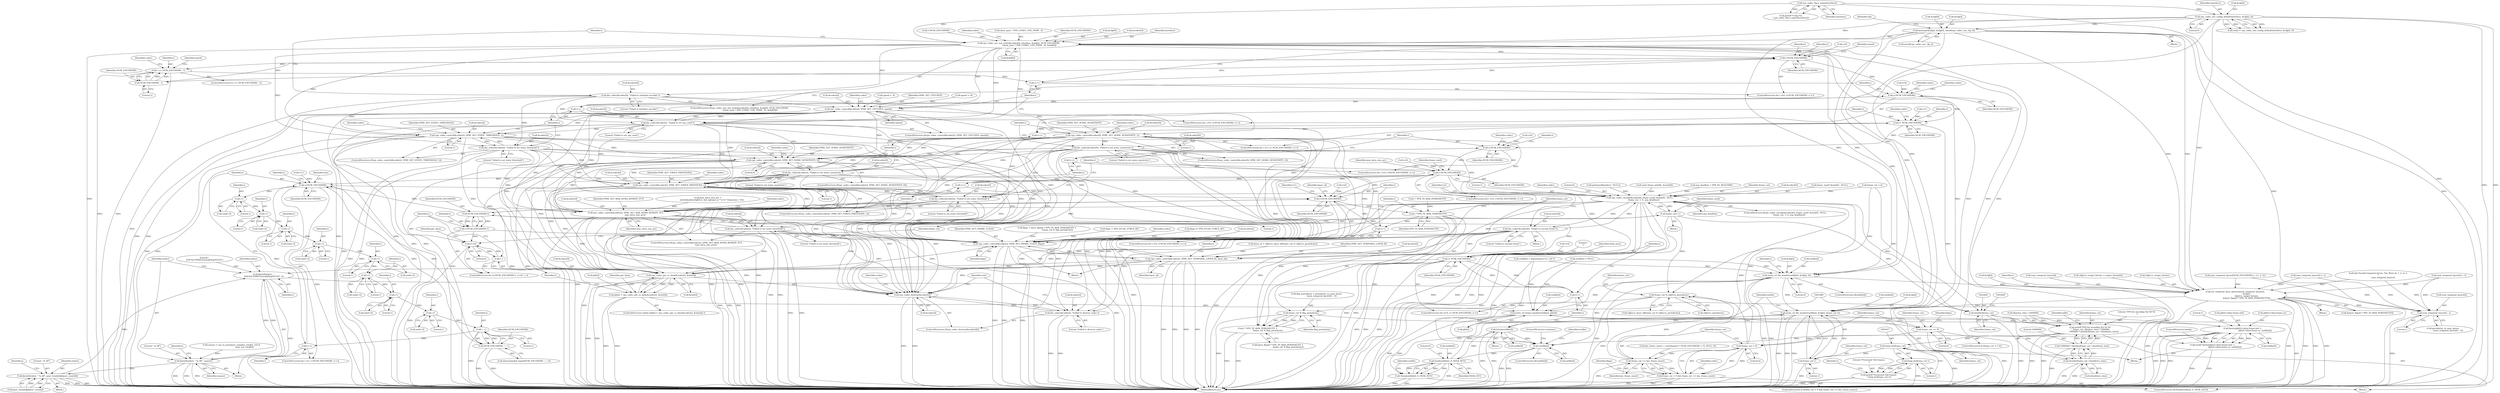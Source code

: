 digraph "0_Android_5a9753fca56f0eeb9f61e342b2fccffc364f9426_22@API" {
"1000643" [label="(Call,memcpy(&cfg[i], &cfg[0], sizeof(vpx_codec_enc_cfg_t)))"];
"1000474" [label="(Call,vpx_codec_enc_config_default(interface, &cfg[i], 0))"];
"1000238" [label="(Call,vpx_codec_iface_name(interface))"];
"1000873" [label="(Call,write_ivf_file_header(outfile[i], &cfg[i], 0))"];
"1000892" [label="(Call,set_temporal_layer_pattern(num_temporal_layers[i],\n                                   &cfg[i],\n                                   cfg[i].rc_target_bitrate,\n                                   &layer_flags[i * VPX_TS_MAX_PERIODICITY]))"];
"1001337" [label="(Call,num_temporal_layers[i] - 1)"];
"1001712" [label="(Call,write_ivf_file_header(outfile[i], &cfg[i], frame_cnt-1))"];
"1001723" [label="(Call,fclose(outfile[i]))"];
"1001699" [label="(Call,!outfile[i])"];
"1001706" [label="(Call,fseek(outfile[i], 0, SEEK_SET))"];
"1001705" [label="(Call,!fseek(outfile[i], 0, SEEK_SET))"];
"1001480" [label="(Call,write_ivf_frame_header(outfile[i], pkt[i]))"];
"1001489" [label="(Call,fwrite(pkt[i]->data.frame.buf, 1,\n                                      pkt[i]->data.frame.sz, outfile[i]))"];
"1001487" [label="(Call,(void) fwrite(pkt[i]->data.frame.buf, 1,\n                                      pkt[i]->data.frame.sz, outfile[i]))"];
"1000912" [label="(Call,vpx_codec_enc_init_multi(&codec[0], interface, &cfg[0], NUM_ENCODERS,\n                                 (show_psnr ? VPX_CODEC_USE_PSNR : 0), &dsf[0]))"];
"1000931" [label="(Call,die_codec(&codec[0], \"Failed to initialize encoder\"))"];
"1000963" [label="(Call,vpx_codec_control(&codec[i], VP8E_SET_CPUUSED, speed))"];
"1000970" [label="(Call,die_codec(&codec[i], \"Failed to set cpu_used\"))"];
"1000987" [label="(Call,vpx_codec_control(&codec[i], VP8E_SET_STATIC_THRESHOLD, 1))"];
"1000994" [label="(Call,die_codec(&codec[i], \"Failed to set static threshold\"))"];
"1001025" [label="(Call,vpx_codec_control(&codec[i], VP8E_SET_NOISE_SENSITIVITY, 0))"];
"1001032" [label="(Call,die_codec(&codec[i], \"Failed to set noise_sensitivity\"))"];
"1001049" [label="(Call,vpx_codec_control(&codec[i], VP8E_SET_TOKEN_PARTITIONS, 1))"];
"1001056" [label="(Call,die_codec(&codec[i], \"Failed to set static threshold\"))"];
"1001091" [label="(Call,vpx_codec_control(&codec[i], VP8E_SET_MAX_INTRA_BITRATE_PCT,\n                             max_intra_size_pct))"];
"1001098" [label="(Call,die_codec(&codec[i], \"Failed to set static threshold\"))"];
"1001373" [label="(Call,vpx_codec_control(&codec[i], VP8E_SET_FRAME_FLAGS, flags))"];
"1001380" [label="(Call,vpx_codec_control(&codec[i], VP8E_SET_TEMPORAL_LAYER_ID, layer_id))"];
"1001459" [label="(Call,vpx_codec_get_cx_data(&codec[i], &iter[i]))"];
"1001455" [label="(Call,pkt[i] = vpx_codec_get_cx_data(&codec[i], &iter[i]))"];
"1001682" [label="(Call,vpx_codec_destroy(&codec[i]))"];
"1001687" [label="(Call,die_codec(&codec[i], \"Failed to destroy codec\"))"];
"1001001" [label="(Call,vpx_codec_control(&codec[0], VP8E_SET_NOISE_SENSITIVITY, 1))"];
"1001008" [label="(Call,die_codec(&codec[0], \"Failed to set noise_sensitivity\"))"];
"1001392" [label="(Call,vpx_codec_encode(&codec[0], frame_avail? &raw[0] : NULL,\n            frame_cnt, 1, 0, arg_deadline))"];
"1001409" [label="(Call,die_codec(&codec[0], \"Failed to encode frame\"))"];
"1001590" [label="(Call,frame_cnt++)"];
"1001323" [label="(Call,frame_cnt % cfg[i].ts_periodicity)"];
"1001350" [label="(Call,frame_cnt % flag_periodicity)"];
"1001346" [label="(Call,i * VPX_TS_MAX_PERIODICITY +\n                                frame_cnt % flag_periodicity)"];
"1001354" [label="(Call,frame_cnt == 0)"];
"1001363" [label="(Call,frame_cnt > 0)"];
"1001362" [label="(Call,frame_cnt > 0 && frame_cnt == key_frame_insert)"];
"1001366" [label="(Call,frame_cnt == key_frame_insert)"];
"1001605" [label="(Call,(double)frame_cnt)"];
"1001594" [label="(Call,printf(\"FPS for encoding %d %f %f \n\", frame_cnt, (float)cx_time / 1000000,\n           1000000 * (double)frame_cnt / (double)cx_time))"];
"1001616" [label="(Call,(long int)frame_cnt)"];
"1001615" [label="(Call,(long int)frame_cnt-1)"];
"1001613" [label="(Call,printf(\"Processed %ld frames.\n\",(long int)frame_cnt-1))"];
"1001720" [label="(Call,frame_cnt-1)"];
"1001604" [label="(Call,(double)frame_cnt / (double)cx_time)"];
"1001602" [label="(Call,1000000 * (double)frame_cnt / (double)cx_time)"];
"1000941" [label="(Call,i<NUM_ENCODERS)"];
"1000953" [label="(Call,i == NUM_ENCODERS - 1)"];
"1000944" [label="(Call,i++)"];
"1000955" [label="(Call,NUM_ENCODERS - 1)"];
"1000980" [label="(Call,i<NUM_ENCODERS)"];
"1000983" [label="(Call,i++)"];
"1001018" [label="(Call,i< NUM_ENCODERS)"];
"1001021" [label="(Call,i++)"];
"1001042" [label="(Call,i<NUM_ENCODERS)"];
"1001045" [label="(Call,i++)"];
"1001066" [label="(Call,i<NUM_ENCODERS)"];
"1001069" [label="(Call,i++)"];
"1001137" [label="(Call,i<NUM_ENCODERS)"];
"1001148" [label="(Call,i-1)"];
"1001157" [label="(Call,i-1)"];
"1001166" [label="(Call,i-1)"];
"1001175" [label="(Call,i-1)"];
"1001184" [label="(Call,i-1)"];
"1001193" [label="(Call,i-1)"];
"1001201" [label="(Call,i-1)"];
"1001208" [label="(Call,i-1)"];
"1001298" [label="(Call,i - 1)"];
"1001140" [label="(Call,i++)"];
"1001296" [label="(Call,NUM_ENCODERS - i - 1)"];
"1001309" [label="(Call,i<NUM_ENCODERS)"];
"1001347" [label="(Call,i * VPX_TS_MAX_PERIODICITY)"];
"1001312" [label="(Call,i++)"];
"1001442" [label="(Call,NUM_ENCODERS-1)"];
"1001440" [label="(Call,i=NUM_ENCODERS-1)"];
"1001445" [label="(Call,i>=0)"];
"1001448" [label="(Call,i--)"];
"1001624" [label="(Call,i< NUM_ENCODERS)"];
"1001627" [label="(Call,i++)"];
"1001651" [label="(Call,fprintf(stderr, \"\n ENC%d PSNR (Overall/Avg/Y/U/V)\", i))"];
"1001655" [label="(Call,fprintf(stderr, \" %.3lf\", ovpsnr))"];
"1001669" [label="(Call,fprintf(stderr, \" %.3lf\", psnr_totals[i][j]/psnr_count[i]))"];
"1000981" [label="(Identifier,i)"];
"1001414" [label="(Literal,\"Failed to encode frame\")"];
"1001014" [label="(ControlStructure,for ( i=1; i< NUM_ENCODERS; i++))"];
"1001439" [label="(ControlStructure,for (i=NUM_ENCODERS-1; i>=0 ; i--))"];
"1000868" [label="(Identifier,i)"];
"1000896" [label="(Call,&cfg[i])"];
"1001658" [label="(Identifier,ovpsnr)"];
"1001167" [label="(Identifier,i)"];
"1001705" [label="(Call,!fseek(outfile[i], 0, SEEK_SET))"];
"1000402" [label="(Call,die(\"Invalid temporal layers: %d, Must be 1, 2, or 3. \n\",\n              num_temporal_layers))"];
"1001627" [label="(Call,i++)"];
"1000642" [label="(Block,)"];
"1001039" [label="(Call,i=0)"];
"1001155" [label="(Call,raw[i-1])"];
"1001114" [label="(Block,)"];
"1001195" [label="(Literal,1)"];
"1000917" [label="(Identifier,interface)"];
"1001146" [label="(Call,raw[i-1])"];
"1001026" [label="(Call,&codec[i])"];
"1000157" [label="(Call,frame_cnt = 0)"];
"1001105" [label="(Identifier,frame_avail)"];
"1001655" [label="(Call,fprintf(stderr, \" %.3lf\", ovpsnr))"];
"1001731" [label="(MethodReturn,int)"];
"1001595" [label="(Literal,\"FPS for encoding %d %f %f \n\")"];
"1001208" [label="(Call,i-1)"];
"1001616" [label="(Call,(long int)frame_cnt)"];
"1001404" [label="(Identifier,frame_cnt)"];
"1001512" [label="(ControlStructure,break;)"];
"1001444" [label="(Literal,1)"];
"1001069" [label="(Call,i++)"];
"1001312" [label="(Call,i++)"];
"1001445" [label="(Call,i>=0)"];
"1001703" [label="(ControlStructure,continue;)"];
"1001166" [label="(Call,i-1)"];
"1001028" [label="(Identifier,codec)"];
"1001138" [label="(Identifier,i)"];
"1000944" [label="(Call,i++)"];
"1000918" [label="(Call,&cfg[0])"];
"1000983" [label="(Call,i++)"];
"1001148" [label="(Call,i-1)"];
"1001618" [label="(Identifier,frame_cnt)"];
"1001407" [label="(Identifier,arg_deadline)"];
"1001499" [label="(Literal,1)"];
"1001389" [label="(Identifier,tv1)"];
"1001103" [label="(Literal,\"Failed to set static threshold\")"];
"1000931" [label="(Call,die_codec(&codec[0], \"Failed to initialize encoder\"))"];
"1001713" [label="(Call,outfile[i])"];
"1000913" [label="(Call,&codec[0])"];
"1001074" [label="(Identifier,max_intra_size_pct)"];
"1001670" [label="(Identifier,stderr)"];
"1001006" [label="(Identifier,VP8E_SET_NOISE_SENSITIVITY)"];
"1001016" [label="(Identifier,i)"];
"1000984" [label="(Identifier,i)"];
"1001364" [label="(Identifier,frame_cnt)"];
"1001091" [label="(Call,vpx_codec_control(&codec[i], VP8E_SET_MAX_INTRA_BITRATE_PCT,\n                             max_intra_size_pct))"];
"1000886" [label="(Call,i<NUM_ENCODERS)"];
"1001185" [label="(Identifier,i)"];
"1001380" [label="(Call,vpx_codec_control(&codec[i], VP8E_SET_TEMPORAL_LAYER_ID, layer_id))"];
"1001049" [label="(Call,vpx_codec_control(&codec[i], VP8E_SET_TOKEN_PARTITIONS, 1))"];
"1001098" [label="(Call,die_codec(&codec[i], \"Failed to set static threshold\"))"];
"1001625" [label="(Identifier,i)"];
"1001344" [label="(Call,layer_flags[i * VPX_TS_MAX_PERIODICITY +\n                                frame_cnt % flag_periodicity])"];
"1001062" [label="(ControlStructure,for ( i=0; i<NUM_ENCODERS; i++))"];
"1000997" [label="(Identifier,codec)"];
"1001704" [label="(ControlStructure,if(!fseek(outfile[i], 0, SEEK_SET)))"];
"1000994" [label="(Call,die_codec(&codec[i], \"Failed to set static threshold\"))"];
"1000474" [label="(Call,vpx_codec_enc_config_default(interface, &cfg[i], 0))"];
"1000937" [label="(ControlStructure,for ( i=0; i<NUM_ENCODERS; i++))"];
"1001305" [label="(ControlStructure,for ( i=0; i<NUM_ENCODERS; i++))"];
"1000942" [label="(Identifier,i)"];
"1001378" [label="(Identifier,VP8E_SET_FRAME_FLAGS)"];
"1001315" [label="(Call,layer_id = cfg[i].ts_layer_id[frame_cnt % cfg[i].ts_periodicity])"];
"1001478" [label="(Block,)"];
"1001342" [label="(Call,flags = layer_flags[i * VPX_TS_MAX_PERIODICITY +\n                                frame_cnt % flag_periodicity])"];
"1001393" [label="(Call,&codec[0])"];
"1001672" [label="(Call,psnr_totals[i][j]/psnr_count[i])"];
"1001300" [label="(Literal,1)"];
"1001386" [label="(Identifier,layer_id)"];
"1001313" [label="(Identifier,i)"];
"1000890" [label="(Identifier,i)"];
"1001376" [label="(Identifier,codec)"];
"1000990" [label="(Identifier,codec)"];
"1001025" [label="(Call,vpx_codec_control(&codec[i], VP8E_SET_NOISE_SENSITIVITY, 0))"];
"1001356" [label="(Literal,0)"];
"1001654" [label="(Identifier,i)"];
"1001037" [label="(Literal,\"Failed to set noise_sensitivity\")"];
"1000949" [label="(Identifier,speed)"];
"1000221" [label="(Call,num_temporal_layers[NUM_ENCODERS] = {3, 3, 3})"];
"1001682" [label="(Call,vpx_codec_destroy(&codec[i]))"];
"1001363" [label="(Call,frame_cnt > 0)"];
"1001409" [label="(Call,die_codec(&codec[0], \"Failed to encode frame\"))"];
"1001597" [label="(Call,(float)cx_time / 1000000)"];
"1001019" [label="(Identifier,i)"];
"1001614" [label="(Literal,\"Processed %ld frames.\n\")"];
"1001164" [label="(Call,raw[i-1])"];
"1001464" [label="(Call,&iter[i])"];
"1001632" [label="(Identifier,show_psnr)"];
"1001355" [label="(Identifier,frame_cnt)"];
"1001712" [label="(Call,write_ivf_file_header(outfile[i], &cfg[i], frame_cnt-1))"];
"1001173" [label="(Call,raw[i-1])"];
"1001341" [label="(Literal,1)"];
"1001175" [label="(Call,i-1)"];
"1001484" [label="(Call,pkt[i])"];
"1001324" [label="(Identifier,frame_cnt)"];
"1000893" [label="(Call,num_temporal_layers[i])"];
"1001099" [label="(Call,&codec[i])"];
"1001668" [label="(Block,)"];
"1001112" [label="(Identifier,frame_avail)"];
"1001307" [label="(Identifier,i)"];
"1001150" [label="(Literal,1)"];
"1000963" [label="(Call,vpx_codec_control(&codec[i], VP8E_SET_CPUUSED, speed))"];
"1001096" [label="(Identifier,VP8E_SET_MAX_INTRA_BITRATE_PCT)"];
"1000648" [label="(Call,&cfg[0])"];
"1001073" [label="(Call,max_intra_size_pct =\n            (int)(((double)cfg[0].rc_buf_optimal_sz * 0.5) * framerate / 10))"];
"1000955" [label="(Call,NUM_ENCODERS - 1)"];
"1001349" [label="(Identifier,VPX_TS_MAX_PERIODICITY)"];
"1000975" [label="(Literal,\"Failed to set cpu_used\")"];
"1001068" [label="(Identifier,NUM_ENCODERS)"];
"1001613" [label="(Call,printf(\"Processed %ld frames.\n\",(long int)frame_cnt-1))"];
"1001184" [label="(Call,i-1)"];
"1001379" [label="(Identifier,flags)"];
"1001481" [label="(Call,outfile[i])"];
"1001487" [label="(Call,(void) fwrite(pkt[i]->data.frame.buf, 1,\n                                      pkt[i]->data.frame.sz, outfile[i]))"];
"1001470" [label="(Identifier,got_data)"];
"1001391" [label="(ControlStructure,if(vpx_codec_encode(&codec[0], frame_avail? &raw[0] : NULL,\n            frame_cnt, 1, 0, arg_deadline)))"];
"1000873" [label="(Call,write_ivf_file_header(outfile[i], &cfg[i], 0))"];
"1001641" [label="(Call,ovpsnr = sse_to_psnr(psnr_samples_total[i], 255.0,\n                                        psnr_sse_total[i]))"];
"1001397" [label="(Call,frame_avail? &raw[0] : NULL)"];
"1000149" [label="(Block,)"];
"1000470" [label="(Call,res[i] = vpx_codec_enc_config_default(interface, &cfg[i], 0))"];
"1000654" [label="(Call,cfg[i].rc_target_bitrate = target_bitrate[i])"];
"1001688" [label="(Call,&codec[i])"];
"1001348" [label="(Identifier,i)"];
"1001669" [label="(Call,fprintf(stderr, \" %.3lf\", psnr_totals[i][j]/psnr_count[i]))"];
"1001723" [label="(Call,fclose(outfile[i]))"];
"1001353" [label="(ControlStructure,if (frame_cnt == 0))"];
"1001310" [label="(Identifier,i)"];
"1001721" [label="(Identifier,frame_cnt)"];
"1001202" [label="(Identifier,i)"];
"1001007" [label="(Literal,1)"];
"1001361" [label="(ControlStructure,if (frame_cnt > 0 && frame_cnt == key_frame_insert))"];
"1001626" [label="(Identifier,NUM_ENCODERS)"];
"1001667" [label="(Identifier,j)"];
"1001045" [label="(Call,i++)"];
"1001035" [label="(Identifier,codec)"];
"1001480" [label="(Call,write_ivf_frame_header(outfile[i], pkt[i]))"];
"1001490" [label="(Call,pkt[i]->data.frame.buf)"];
"1001067" [label="(Identifier,i)"];
"1001656" [label="(Identifier,stderr)"];
"1001335" [label="(Call,periodicity_to_num_layers\n                [num_temporal_layers[i] - 1])"];
"1001628" [label="(Identifier,i)"];
"1001603" [label="(Literal,1000000)"];
"1001354" [label="(Call,frame_cnt == 0)"];
"1000239" [label="(Identifier,interface)"];
"1000941" [label="(Call,i<NUM_ENCODERS)"];
"1001405" [label="(Literal,1)"];
"1000644" [label="(Call,&cfg[i])"];
"1000236" [label="(Call,printf(\"Using %s\n\",vpx_codec_iface_name(interface)))"];
"1001314" [label="(Block,)"];
"1001159" [label="(Literal,1)"];
"1001001" [label="(Call,vpx_codec_control(&codec[0], VP8E_SET_NOISE_SENSITIVITY, 1))"];
"1001149" [label="(Identifier,i)"];
"1001325" [label="(Call,cfg[i].ts_periodicity)"];
"1001412" [label="(Identifier,codec)"];
"1001651" [label="(Call,fprintf(stderr, \"\n ENC%d PSNR (Overall/Avg/Y/U/V)\", i))"];
"1000939" [label="(Identifier,i)"];
"1001352" [label="(Identifier,flag_periodicity)"];
"1000480" [label="(Literal,0)"];
"1001590" [label="(Call,frame_cnt++)"];
"1001441" [label="(Identifier,i)"];
"1001385" [label="(Identifier,VP8E_SET_TEMPORAL_LAYER_ID)"];
"1000934" [label="(Identifier,codec)"];
"1001622" [label="(Identifier,i)"];
"1001619" [label="(Literal,1)"];
"1001004" [label="(Identifier,codec)"];
"1001046" [label="(Identifier,i)"];
"1001460" [label="(Call,&codec[i])"];
"1001177" [label="(Literal,1)"];
"1001690" [label="(Identifier,codec)"];
"1001013" [label="(Literal,\"Failed to set noise_sensitivity\")"];
"1000943" [label="(Identifier,NUM_ENCODERS)"];
"1001191" [label="(Call,raw[i-1])"];
"1001370" [label="(Call,flags = VPX_EFLAG_FORCE_KF)"];
"1000992" [label="(Identifier,VP8E_SET_STATIC_THRESHOLD)"];
"1001447" [label="(Literal,0)"];
"1000952" [label="(ControlStructure,if (i == NUM_ENCODERS - 1))"];
"1001000" [label="(ControlStructure,if(vpx_codec_control(&codec[0], VP8E_SET_NOISE_SENSITIVITY, 1)))"];
"1001018" [label="(Call,i< NUM_ENCODERS)"];
"1001032" [label="(Call,die_codec(&codec[i], \"Failed to set noise_sensitivity\"))"];
"1001454" [label="(ControlStructure,while( (pkt[i] = vpx_codec_get_cx_data(&codec[i], &iter[i])) ))"];
"1001101" [label="(Identifier,codec)"];
"1000936" [label="(Literal,\"Failed to initialize encoder\")"];
"1001448" [label="(Call,i--)"];
"1000643" [label="(Call,memcpy(&cfg[i], &cfg[0], sizeof(vpx_codec_enc_cfg_t)))"];
"1001406" [label="(Literal,0)"];
"1001681" [label="(ControlStructure,if(vpx_codec_destroy(&codec[i])))"];
"1000476" [label="(Call,&cfg[i])"];
"1001638" [label="(Block,)"];
"1001698" [label="(ControlStructure,if(!outfile[i]))"];
"1001373" [label="(Call,vpx_codec_control(&codec[i], VP8E_SET_FRAME_FLAGS, flags))"];
"1000956" [label="(Identifier,NUM_ENCODERS)"];
"1001387" [label="(Call,gettimeofday(&tv1, NULL))"];
"1000652" [label="(Call,sizeof(vpx_codec_enc_cfg_t))"];
"1000877" [label="(Call,&cfg[i])"];
"1000969" [label="(Identifier,speed)"];
"1001124" [label="(Call,read_frame_p(infile, &raw[0]))"];
"1001371" [label="(Identifier,flags)"];
"1000976" [label="(ControlStructure,for ( i=0; i<NUM_ENCODERS; i++))"];
"1001044" [label="(Identifier,NUM_ENCODERS)"];
"1001346" [label="(Call,i * VPX_TS_MAX_PERIODICITY +\n                                frame_cnt % flag_periodicity)"];
"1000891" [label="(Block,)"];
"1000181" [label="(Call,arg_deadline = VPX_DL_REALTIME)"];
"1000436" [label="(Call,key_frame_insert = strtol(argv[3 * NUM_ENCODERS + 5], NULL, 0))"];
"1001500" [label="(Call,pkt[i]->data.frame.sz)"];
"1000970" [label="(Call,die_codec(&codec[i], \"Failed to set cpu_used\"))"];
"1000958" [label="(Call,speed = -4)"];
"1001594" [label="(Call,printf(\"FPS for encoding %d %f %f \n\", frame_cnt, (float)cx_time / 1000000,\n           1000000 * (double)frame_cnt / (double)cx_time))"];
"1001140" [label="(Call,i++)"];
"1000995" [label="(Call,&codec[i])"];
"1000953" [label="(Call,i == NUM_ENCODERS - 1)"];
"1000892" [label="(Call,set_temporal_layer_pattern(num_temporal_layers[i],\n                                   &cfg[i],\n                                   cfg[i].rc_target_bitrate,\n                                   &layer_flags[i * VPX_TS_MAX_PERIODICITY]))"];
"1001043" [label="(Identifier,i)"];
"1001716" [label="(Call,&cfg[i])"];
"1001440" [label="(Call,i=NUM_ENCODERS-1)"];
"1000905" [label="(Call,&layer_flags[i * VPX_TS_MAX_PERIODICITY])"];
"1001687" [label="(Call,die_codec(&codec[i], \"Failed to destroy codec\"))"];
"1001383" [label="(Identifier,codec)"];
"1000874" [label="(Call,outfile[i])"];
"1000927" [label="(Call,&dsf[0])"];
"1001092" [label="(Call,&codec[i])"];
"1000908" [label="(Call,i * VPX_TS_MAX_PERIODICITY)"];
"1001410" [label="(Call,&codec[0])"];
"1001299" [label="(Identifier,i)"];
"1001024" [label="(ControlStructure,if(vpx_codec_control(&codec[i], VP8E_SET_NOISE_SENSITIVITY, 0)))"];
"1001210" [label="(Literal,1)"];
"1001699" [label="(Call,!outfile[i])"];
"1001066" [label="(Call,i<NUM_ENCODERS)"];
"1001591" [label="(Identifier,frame_cnt)"];
"1001653" [label="(Literal,\"\n ENC%d PSNR (Overall/Avg/Y/U/V)\")"];
"1001042" [label="(Call,i<NUM_ENCODERS)"];
"1001057" [label="(Call,&codec[i])"];
"1001624" [label="(Call,i< NUM_ENCODERS)"];
"1001048" [label="(ControlStructure,if(vpx_codec_control(&codec[i], VP8E_SET_TOKEN_PARTITIONS, 1)))"];
"1001038" [label="(ControlStructure,for ( i=0; i<NUM_ENCODERS; i++))"];
"1001359" [label="(Identifier,flags)"];
"1001333" [label="(Call,flag_periodicity = periodicity_to_num_layers\n                [num_temporal_layers[i] - 1])"];
"1001056" [label="(Call,die_codec(&codec[i], \"Failed to set static threshold\"))"];
"1001351" [label="(Identifier,frame_cnt)"];
"1001442" [label="(Call,NUM_ENCODERS-1)"];
"1001186" [label="(Literal,1)"];
"1001696" [label="(Identifier,raw)"];
"1001316" [label="(Identifier,layer_id)"];
"1001452" [label="(Identifier,got_data)"];
"1001059" [label="(Identifier,codec)"];
"1001050" [label="(Call,&codec[i])"];
"1000978" [label="(Identifier,i)"];
"1001015" [label="(Call,i=1)"];
"1000945" [label="(Identifier,i)"];
"1001311" [label="(Identifier,NUM_ENCODERS)"];
"1001297" [label="(Identifier,NUM_ENCODERS)"];
"1000980" [label="(Call,i<NUM_ENCODERS)"];
"1001392" [label="(Call,vpx_codec_encode(&codec[0], frame_avail? &raw[0] : NULL,\n            frame_cnt, 1, 0, arg_deadline))"];
"1001022" [label="(Identifier,i)"];
"1001317" [label="(Call,cfg[i].ts_layer_id[frame_cnt % cfg[i].ts_periodicity])"];
"1001055" [label="(Literal,1)"];
"1001358" [label="(Call,flags |= VPX_EFLAG_FORCE_KF)"];
"1001629" [label="(Block,)"];
"1001176" [label="(Identifier,i)"];
"1001337" [label="(Call,num_temporal_layers[i] - 1)"];
"1001602" [label="(Call,1000000 * (double)frame_cnt / (double)cx_time)"];
"1000968" [label="(Identifier,VP8E_SET_CPUUSED)"];
"1001061" [label="(Literal,\"Failed to set static threshold\")"];
"1001706" [label="(Call,fseek(outfile[i], 0, SEEK_SET))"];
"1001030" [label="(Identifier,VP8E_SET_NOISE_SENSITIVITY)"];
"1001720" [label="(Call,frame_cnt-1)"];
"1001139" [label="(Identifier,NUM_ENCODERS)"];
"1001137" [label="(Call,i<NUM_ENCODERS)"];
"1001362" [label="(Call,frame_cnt > 0 && frame_cnt == key_frame_insert)"];
"1001009" [label="(Call,&codec[0])"];
"1000900" [label="(Call,cfg[i].rc_target_bitrate)"];
"1001133" [label="(ControlStructure,for ( i=1; i<NUM_ENCODERS; i++))"];
"1001605" [label="(Call,(double)frame_cnt)"];
"1001489" [label="(Call,fwrite(pkt[i]->data.frame.buf, 1,\n                                      pkt[i]->data.frame.sz, outfile[i]))"];
"1001338" [label="(Call,num_temporal_layers[i])"];
"1000999" [label="(Literal,\"Failed to set static threshold\")"];
"1001621" [label="(Call,i=0)"];
"1001657" [label="(Literal,\" %.3lf\")"];
"1001608" [label="(Call,(double)cx_time)"];
"1001054" [label="(Identifier,VP8E_SET_TOKEN_PARTITIONS)"];
"1000911" [label="(ControlStructure,if(vpx_codec_enc_init_multi(&codec[0], interface, &cfg[0], NUM_ENCODERS,\n                                 (show_psnr ? VPX_CODEC_USE_PSNR : 0), &dsf[0])))"];
"1000397" [label="(Call,num_temporal_layers[i] > 3)"];
"1001296" [label="(Call,NUM_ENCODERS - i - 1)"];
"1001381" [label="(Call,&codec[i])"];
"1001724" [label="(Call,outfile[i])"];
"1001367" [label="(Identifier,frame_cnt)"];
"1001710" [label="(Literal,0)"];
"1001090" [label="(ControlStructure,if(vpx_codec_control(&codec[i], VP8E_SET_MAX_INTRA_BITRATE_PCT,\n                             max_intra_size_pct)))"];
"1000962" [label="(ControlStructure,if(vpx_codec_control(&codec[i], VP8E_SET_CPUUSED, speed)))"];
"1001209" [label="(Identifier,i)"];
"1001708" [label="(Identifier,outfile)"];
"1000322" [label="(Call,outfile[i] = fopen(argv[i+5], \"wb\"))"];
"1001021" [label="(Call,i++)"];
"1001203" [label="(Literal,1)"];
"1001700" [label="(Call,outfile[i])"];
"1000993" [label="(Literal,1)"];
"1000392" [label="(Call,num_temporal_layers[i] < 1)"];
"1001201" [label="(Call,i-1)"];
"1001509" [label="(Call,outfile[i])"];
"1001683" [label="(Call,&codec[i])"];
"1001612" [label="(Identifier,infile)"];
"1000948" [label="(Call,speed = -6)"];
"1001607" [label="(Identifier,frame_cnt)"];
"1000977" [label="(Call,i=0)"];
"1000475" [label="(Identifier,interface)"];
"1001449" [label="(Identifier,i)"];
"1001031" [label="(Literal,0)"];
"1000923" [label="(Call,show_psnr ? VPX_CODEC_USE_PSNR : 0)"];
"1001157" [label="(Call,i-1)"];
"1001408" [label="(Block,)"];
"1001168" [label="(Literal,1)"];
"1001298" [label="(Call,i - 1)"];
"1001711" [label="(Identifier,SEEK_SET)"];
"1001368" [label="(Identifier,key_frame_insert)"];
"1001097" [label="(Identifier,max_intra_size_pct)"];
"1000957" [label="(Literal,1)"];
"1001728" [label="(Literal,\"\n\")"];
"1001064" [label="(Identifier,i)"];
"1001661" [label="(Identifier,j)"];
"1001070" [label="(Identifier,i)"];
"1001714" [label="(Identifier,outfile)"];
"1001158" [label="(Identifier,i)"];
"1000988" [label="(Call,&codec[i])"];
"1000982" [label="(Identifier,NUM_ENCODERS)"];
"1001366" [label="(Call,frame_cnt == key_frame_insert)"];
"1001722" [label="(Literal,1)"];
"1001309" [label="(Call,i<NUM_ENCODERS)"];
"1001040" [label="(Identifier,i)"];
"1001671" [label="(Literal,\" %.3lf\")"];
"1000912" [label="(Call,vpx_codec_enc_init_multi(&codec[0], interface, &cfg[0], NUM_ENCODERS,\n                                 (show_psnr ? VPX_CODEC_USE_PSNR : 0), &dsf[0]))"];
"1000869" [label="(ControlStructure,if(outfile[i]))"];
"1001020" [label="(Identifier,NUM_ENCODERS)"];
"1001456" [label="(Call,pkt[i])"];
"1000959" [label="(Identifier,speed)"];
"1001374" [label="(Call,&codec[i])"];
"1001134" [label="(Call,i=1)"];
"1001615" [label="(Call,(long int)frame_cnt-1)"];
"1001011" [label="(Identifier,codec)"];
"1000966" [label="(Identifier,codec)"];
"1001306" [label="(Call,i=0)"];
"1001620" [label="(ControlStructure,for (i=0; i< NUM_ENCODERS; i++))"];
"1001194" [label="(Identifier,i)"];
"1001459" [label="(Call,vpx_codec_get_cx_data(&codec[i], &iter[i]))"];
"1001604" [label="(Call,(double)frame_cnt / (double)cx_time)"];
"1001182" [label="(Call,raw[i-1])"];
"1000954" [label="(Identifier,i)"];
"1000987" [label="(Call,vpx_codec_control(&codec[i], VP8E_SET_STATIC_THRESHOLD, 1))"];
"1000938" [label="(Call,i=0)"];
"1001455" [label="(Call,pkt[i] = vpx_codec_get_cx_data(&codec[i], &iter[i]))"];
"1001725" [label="(Identifier,outfile)"];
"1001365" [label="(Literal,0)"];
"1001206" [label="(Call,raw[i-1])"];
"1001199" [label="(Call,raw[i-1])"];
"1001347" [label="(Call,i * VPX_TS_MAX_PERIODICITY)"];
"1001446" [label="(Identifier,i)"];
"1000881" [label="(Literal,0)"];
"1000964" [label="(Call,&codec[i])"];
"1001707" [label="(Call,outfile[i])"];
"1000973" [label="(Identifier,codec)"];
"1001294" [label="(Call,downsampled_input[NUM_ENCODERS - i - 1])"];
"1001443" [label="(Identifier,NUM_ENCODERS)"];
"1001350" [label="(Call,frame_cnt % flag_periodicity)"];
"1001147" [label="(Identifier,raw)"];
"1001652" [label="(Identifier,stderr)"];
"1001033" [label="(Call,&codec[i])"];
"1001692" [label="(Literal,\"Failed to destroy codec\")"];
"1001063" [label="(Call,i=0)"];
"1000922" [label="(Identifier,NUM_ENCODERS)"];
"1001323" [label="(Call,frame_cnt % cfg[i].ts_periodicity)"];
"1001002" [label="(Call,&codec[0])"];
"1001141" [label="(Identifier,i)"];
"1000986" [label="(ControlStructure,if(vpx_codec_control(&codec[i], VP8E_SET_STATIC_THRESHOLD, 1)))"];
"1001417" [label="(Identifier,tv2)"];
"1000238" [label="(Call,vpx_codec_iface_name(interface))"];
"1000971" [label="(Call,&codec[i])"];
"1001052" [label="(Identifier,codec)"];
"1000657" [label="(Identifier,cfg)"];
"1000314" [label="(Call,outfile[i] = NULL)"];
"1000932" [label="(Call,&codec[0])"];
"1001596" [label="(Identifier,frame_cnt)"];
"1001193" [label="(Call,i-1)"];
"1001008" [label="(Call,die_codec(&codec[0], \"Failed to set noise_sensitivity\"))"];
"1000643" -> "1000642"  [label="AST: "];
"1000643" -> "1000652"  [label="CFG: "];
"1000644" -> "1000643"  [label="AST: "];
"1000648" -> "1000643"  [label="AST: "];
"1000652" -> "1000643"  [label="AST: "];
"1000657" -> "1000643"  [label="CFG: "];
"1000643" -> "1001731"  [label="DDG: "];
"1000643" -> "1001731"  [label="DDG: "];
"1000474" -> "1000643"  [label="DDG: "];
"1000643" -> "1000873"  [label="DDG: "];
"1000643" -> "1000873"  [label="DDG: "];
"1000643" -> "1000892"  [label="DDG: "];
"1000643" -> "1000892"  [label="DDG: "];
"1000643" -> "1000912"  [label="DDG: "];
"1000643" -> "1001712"  [label="DDG: "];
"1000474" -> "1000470"  [label="AST: "];
"1000474" -> "1000480"  [label="CFG: "];
"1000475" -> "1000474"  [label="AST: "];
"1000476" -> "1000474"  [label="AST: "];
"1000480" -> "1000474"  [label="AST: "];
"1000470" -> "1000474"  [label="CFG: "];
"1000474" -> "1001731"  [label="DDG: "];
"1000474" -> "1001731"  [label="DDG: "];
"1000474" -> "1000470"  [label="DDG: "];
"1000474" -> "1000470"  [label="DDG: "];
"1000474" -> "1000470"  [label="DDG: "];
"1000238" -> "1000474"  [label="DDG: "];
"1000474" -> "1000873"  [label="DDG: "];
"1000474" -> "1000892"  [label="DDG: "];
"1000474" -> "1000912"  [label="DDG: "];
"1000474" -> "1001712"  [label="DDG: "];
"1000238" -> "1000236"  [label="AST: "];
"1000238" -> "1000239"  [label="CFG: "];
"1000239" -> "1000238"  [label="AST: "];
"1000236" -> "1000238"  [label="CFG: "];
"1000238" -> "1001731"  [label="DDG: "];
"1000238" -> "1000236"  [label="DDG: "];
"1000238" -> "1000912"  [label="DDG: "];
"1000873" -> "1000869"  [label="AST: "];
"1000873" -> "1000881"  [label="CFG: "];
"1000874" -> "1000873"  [label="AST: "];
"1000877" -> "1000873"  [label="AST: "];
"1000881" -> "1000873"  [label="AST: "];
"1000868" -> "1000873"  [label="CFG: "];
"1000873" -> "1001731"  [label="DDG: "];
"1000873" -> "1001731"  [label="DDG: "];
"1000873" -> "1001731"  [label="DDG: "];
"1000322" -> "1000873"  [label="DDG: "];
"1000314" -> "1000873"  [label="DDG: "];
"1000873" -> "1000892"  [label="DDG: "];
"1000873" -> "1001480"  [label="DDG: "];
"1000873" -> "1001699"  [label="DDG: "];
"1000873" -> "1001712"  [label="DDG: "];
"1000892" -> "1000891"  [label="AST: "];
"1000892" -> "1000905"  [label="CFG: "];
"1000893" -> "1000892"  [label="AST: "];
"1000896" -> "1000892"  [label="AST: "];
"1000900" -> "1000892"  [label="AST: "];
"1000905" -> "1000892"  [label="AST: "];
"1000890" -> "1000892"  [label="CFG: "];
"1000892" -> "1001731"  [label="DDG: "];
"1000892" -> "1001731"  [label="DDG: "];
"1000892" -> "1001731"  [label="DDG: "];
"1000892" -> "1001731"  [label="DDG: "];
"1000892" -> "1001731"  [label="DDG: "];
"1000397" -> "1000892"  [label="DDG: "];
"1000402" -> "1000892"  [label="DDG: "];
"1000392" -> "1000892"  [label="DDG: "];
"1000221" -> "1000892"  [label="DDG: "];
"1000654" -> "1000892"  [label="DDG: "];
"1000892" -> "1001337"  [label="DDG: "];
"1000892" -> "1001712"  [label="DDG: "];
"1001337" -> "1001335"  [label="AST: "];
"1001337" -> "1001341"  [label="CFG: "];
"1001338" -> "1001337"  [label="AST: "];
"1001341" -> "1001337"  [label="AST: "];
"1001335" -> "1001337"  [label="CFG: "];
"1001337" -> "1001731"  [label="DDG: "];
"1000397" -> "1001337"  [label="DDG: "];
"1000402" -> "1001337"  [label="DDG: "];
"1000392" -> "1001337"  [label="DDG: "];
"1000221" -> "1001337"  [label="DDG: "];
"1001712" -> "1001704"  [label="AST: "];
"1001712" -> "1001720"  [label="CFG: "];
"1001713" -> "1001712"  [label="AST: "];
"1001716" -> "1001712"  [label="AST: "];
"1001720" -> "1001712"  [label="AST: "];
"1001725" -> "1001712"  [label="CFG: "];
"1001712" -> "1001731"  [label="DDG: "];
"1001712" -> "1001731"  [label="DDG: "];
"1001712" -> "1001731"  [label="DDG: "];
"1001706" -> "1001712"  [label="DDG: "];
"1000912" -> "1001712"  [label="DDG: "];
"1001720" -> "1001712"  [label="DDG: "];
"1001720" -> "1001712"  [label="DDG: "];
"1001712" -> "1001723"  [label="DDG: "];
"1001723" -> "1001629"  [label="AST: "];
"1001723" -> "1001724"  [label="CFG: "];
"1001724" -> "1001723"  [label="AST: "];
"1001628" -> "1001723"  [label="CFG: "];
"1001723" -> "1001731"  [label="DDG: "];
"1001723" -> "1001731"  [label="DDG: "];
"1001723" -> "1001699"  [label="DDG: "];
"1001706" -> "1001723"  [label="DDG: "];
"1001699" -> "1001698"  [label="AST: "];
"1001699" -> "1001700"  [label="CFG: "];
"1001700" -> "1001699"  [label="AST: "];
"1001703" -> "1001699"  [label="CFG: "];
"1001708" -> "1001699"  [label="CFG: "];
"1001699" -> "1001731"  [label="DDG: "];
"1001699" -> "1001731"  [label="DDG: "];
"1001489" -> "1001699"  [label="DDG: "];
"1000322" -> "1001699"  [label="DDG: "];
"1000314" -> "1001699"  [label="DDG: "];
"1001699" -> "1001706"  [label="DDG: "];
"1001706" -> "1001705"  [label="AST: "];
"1001706" -> "1001711"  [label="CFG: "];
"1001707" -> "1001706"  [label="AST: "];
"1001710" -> "1001706"  [label="AST: "];
"1001711" -> "1001706"  [label="AST: "];
"1001705" -> "1001706"  [label="CFG: "];
"1001706" -> "1001731"  [label="DDG: "];
"1001706" -> "1001705"  [label="DDG: "];
"1001706" -> "1001705"  [label="DDG: "];
"1001706" -> "1001705"  [label="DDG: "];
"1001705" -> "1001704"  [label="AST: "];
"1001714" -> "1001705"  [label="CFG: "];
"1001725" -> "1001705"  [label="CFG: "];
"1001705" -> "1001731"  [label="DDG: "];
"1001705" -> "1001731"  [label="DDG: "];
"1001480" -> "1001478"  [label="AST: "];
"1001480" -> "1001484"  [label="CFG: "];
"1001481" -> "1001480"  [label="AST: "];
"1001484" -> "1001480"  [label="AST: "];
"1001488" -> "1001480"  [label="CFG: "];
"1001480" -> "1001731"  [label="DDG: "];
"1001480" -> "1001731"  [label="DDG: "];
"1001489" -> "1001480"  [label="DDG: "];
"1000322" -> "1001480"  [label="DDG: "];
"1000314" -> "1001480"  [label="DDG: "];
"1001455" -> "1001480"  [label="DDG: "];
"1001480" -> "1001489"  [label="DDG: "];
"1001489" -> "1001487"  [label="AST: "];
"1001489" -> "1001509"  [label="CFG: "];
"1001490" -> "1001489"  [label="AST: "];
"1001499" -> "1001489"  [label="AST: "];
"1001500" -> "1001489"  [label="AST: "];
"1001509" -> "1001489"  [label="AST: "];
"1001487" -> "1001489"  [label="CFG: "];
"1001489" -> "1001731"  [label="DDG: "];
"1001489" -> "1001731"  [label="DDG: "];
"1001489" -> "1001731"  [label="DDG: "];
"1001489" -> "1001487"  [label="DDG: "];
"1001489" -> "1001487"  [label="DDG: "];
"1001489" -> "1001487"  [label="DDG: "];
"1001489" -> "1001487"  [label="DDG: "];
"1001487" -> "1001478"  [label="AST: "];
"1001488" -> "1001487"  [label="AST: "];
"1001512" -> "1001487"  [label="CFG: "];
"1001487" -> "1001731"  [label="DDG: "];
"1001487" -> "1001731"  [label="DDG: "];
"1000912" -> "1000911"  [label="AST: "];
"1000912" -> "1000927"  [label="CFG: "];
"1000913" -> "1000912"  [label="AST: "];
"1000917" -> "1000912"  [label="AST: "];
"1000918" -> "1000912"  [label="AST: "];
"1000922" -> "1000912"  [label="AST: "];
"1000923" -> "1000912"  [label="AST: "];
"1000927" -> "1000912"  [label="AST: "];
"1000934" -> "1000912"  [label="CFG: "];
"1000939" -> "1000912"  [label="CFG: "];
"1000912" -> "1001731"  [label="DDG: "];
"1000912" -> "1001731"  [label="DDG: "];
"1000912" -> "1001731"  [label="DDG: "];
"1000912" -> "1001731"  [label="DDG: "];
"1000912" -> "1001731"  [label="DDG: "];
"1000886" -> "1000912"  [label="DDG: "];
"1000912" -> "1000931"  [label="DDG: "];
"1000912" -> "1000941"  [label="DDG: "];
"1000912" -> "1000963"  [label="DDG: "];
"1000912" -> "1000970"  [label="DDG: "];
"1000912" -> "1000987"  [label="DDG: "];
"1000912" -> "1000994"  [label="DDG: "];
"1000912" -> "1001001"  [label="DDG: "];
"1000931" -> "1000911"  [label="AST: "];
"1000931" -> "1000936"  [label="CFG: "];
"1000932" -> "1000931"  [label="AST: "];
"1000936" -> "1000931"  [label="AST: "];
"1000939" -> "1000931"  [label="CFG: "];
"1000931" -> "1001731"  [label="DDG: "];
"1000931" -> "1000963"  [label="DDG: "];
"1000931" -> "1000970"  [label="DDG: "];
"1000931" -> "1000987"  [label="DDG: "];
"1000931" -> "1000994"  [label="DDG: "];
"1000931" -> "1001001"  [label="DDG: "];
"1000963" -> "1000962"  [label="AST: "];
"1000963" -> "1000969"  [label="CFG: "];
"1000964" -> "1000963"  [label="AST: "];
"1000968" -> "1000963"  [label="AST: "];
"1000969" -> "1000963"  [label="AST: "];
"1000973" -> "1000963"  [label="CFG: "];
"1000945" -> "1000963"  [label="CFG: "];
"1000963" -> "1001731"  [label="DDG: "];
"1000963" -> "1001731"  [label="DDG: "];
"1000963" -> "1001731"  [label="DDG: "];
"1000963" -> "1001731"  [label="DDG: "];
"1000970" -> "1000963"  [label="DDG: "];
"1000948" -> "1000963"  [label="DDG: "];
"1000958" -> "1000963"  [label="DDG: "];
"1000963" -> "1000970"  [label="DDG: "];
"1000963" -> "1000987"  [label="DDG: "];
"1000963" -> "1001025"  [label="DDG: "];
"1000963" -> "1001049"  [label="DDG: "];
"1000963" -> "1001091"  [label="DDG: "];
"1000963" -> "1001373"  [label="DDG: "];
"1000963" -> "1001459"  [label="DDG: "];
"1000963" -> "1001682"  [label="DDG: "];
"1000970" -> "1000962"  [label="AST: "];
"1000970" -> "1000975"  [label="CFG: "];
"1000971" -> "1000970"  [label="AST: "];
"1000975" -> "1000970"  [label="AST: "];
"1000945" -> "1000970"  [label="CFG: "];
"1000970" -> "1001731"  [label="DDG: "];
"1000970" -> "1001731"  [label="DDG: "];
"1000970" -> "1000987"  [label="DDG: "];
"1000970" -> "1001025"  [label="DDG: "];
"1000970" -> "1001049"  [label="DDG: "];
"1000970" -> "1001091"  [label="DDG: "];
"1000970" -> "1001373"  [label="DDG: "];
"1000970" -> "1001459"  [label="DDG: "];
"1000970" -> "1001682"  [label="DDG: "];
"1000987" -> "1000986"  [label="AST: "];
"1000987" -> "1000993"  [label="CFG: "];
"1000988" -> "1000987"  [label="AST: "];
"1000992" -> "1000987"  [label="AST: "];
"1000993" -> "1000987"  [label="AST: "];
"1000997" -> "1000987"  [label="CFG: "];
"1000984" -> "1000987"  [label="CFG: "];
"1000987" -> "1001731"  [label="DDG: "];
"1000987" -> "1001731"  [label="DDG: "];
"1000987" -> "1001731"  [label="DDG: "];
"1000994" -> "1000987"  [label="DDG: "];
"1000987" -> "1000994"  [label="DDG: "];
"1000987" -> "1001025"  [label="DDG: "];
"1000987" -> "1001049"  [label="DDG: "];
"1000987" -> "1001091"  [label="DDG: "];
"1000987" -> "1001373"  [label="DDG: "];
"1000987" -> "1001459"  [label="DDG: "];
"1000987" -> "1001682"  [label="DDG: "];
"1000994" -> "1000986"  [label="AST: "];
"1000994" -> "1000999"  [label="CFG: "];
"1000995" -> "1000994"  [label="AST: "];
"1000999" -> "1000994"  [label="AST: "];
"1000984" -> "1000994"  [label="CFG: "];
"1000994" -> "1001731"  [label="DDG: "];
"1000994" -> "1001731"  [label="DDG: "];
"1000994" -> "1001025"  [label="DDG: "];
"1000994" -> "1001049"  [label="DDG: "];
"1000994" -> "1001091"  [label="DDG: "];
"1000994" -> "1001373"  [label="DDG: "];
"1000994" -> "1001459"  [label="DDG: "];
"1000994" -> "1001682"  [label="DDG: "];
"1001025" -> "1001024"  [label="AST: "];
"1001025" -> "1001031"  [label="CFG: "];
"1001026" -> "1001025"  [label="AST: "];
"1001030" -> "1001025"  [label="AST: "];
"1001031" -> "1001025"  [label="AST: "];
"1001035" -> "1001025"  [label="CFG: "];
"1001022" -> "1001025"  [label="CFG: "];
"1001025" -> "1001731"  [label="DDG: "];
"1001025" -> "1001731"  [label="DDG: "];
"1001025" -> "1001731"  [label="DDG: "];
"1001008" -> "1001025"  [label="DDG: "];
"1001032" -> "1001025"  [label="DDG: "];
"1001001" -> "1001025"  [label="DDG: "];
"1001001" -> "1001025"  [label="DDG: "];
"1001025" -> "1001032"  [label="DDG: "];
"1001025" -> "1001049"  [label="DDG: "];
"1001025" -> "1001091"  [label="DDG: "];
"1001025" -> "1001373"  [label="DDG: "];
"1001025" -> "1001459"  [label="DDG: "];
"1001025" -> "1001682"  [label="DDG: "];
"1001032" -> "1001024"  [label="AST: "];
"1001032" -> "1001037"  [label="CFG: "];
"1001033" -> "1001032"  [label="AST: "];
"1001037" -> "1001032"  [label="AST: "];
"1001022" -> "1001032"  [label="CFG: "];
"1001032" -> "1001731"  [label="DDG: "];
"1001032" -> "1001731"  [label="DDG: "];
"1001008" -> "1001032"  [label="DDG: "];
"1001001" -> "1001032"  [label="DDG: "];
"1001032" -> "1001049"  [label="DDG: "];
"1001032" -> "1001091"  [label="DDG: "];
"1001032" -> "1001373"  [label="DDG: "];
"1001032" -> "1001459"  [label="DDG: "];
"1001032" -> "1001682"  [label="DDG: "];
"1001049" -> "1001048"  [label="AST: "];
"1001049" -> "1001055"  [label="CFG: "];
"1001050" -> "1001049"  [label="AST: "];
"1001054" -> "1001049"  [label="AST: "];
"1001055" -> "1001049"  [label="AST: "];
"1001059" -> "1001049"  [label="CFG: "];
"1001046" -> "1001049"  [label="CFG: "];
"1001049" -> "1001731"  [label="DDG: "];
"1001049" -> "1001731"  [label="DDG: "];
"1001049" -> "1001731"  [label="DDG: "];
"1001008" -> "1001049"  [label="DDG: "];
"1001001" -> "1001049"  [label="DDG: "];
"1001056" -> "1001049"  [label="DDG: "];
"1001049" -> "1001056"  [label="DDG: "];
"1001049" -> "1001091"  [label="DDG: "];
"1001049" -> "1001373"  [label="DDG: "];
"1001049" -> "1001459"  [label="DDG: "];
"1001049" -> "1001682"  [label="DDG: "];
"1001056" -> "1001048"  [label="AST: "];
"1001056" -> "1001061"  [label="CFG: "];
"1001057" -> "1001056"  [label="AST: "];
"1001061" -> "1001056"  [label="AST: "];
"1001046" -> "1001056"  [label="CFG: "];
"1001056" -> "1001731"  [label="DDG: "];
"1001056" -> "1001731"  [label="DDG: "];
"1001008" -> "1001056"  [label="DDG: "];
"1001001" -> "1001056"  [label="DDG: "];
"1001056" -> "1001091"  [label="DDG: "];
"1001056" -> "1001373"  [label="DDG: "];
"1001056" -> "1001459"  [label="DDG: "];
"1001056" -> "1001682"  [label="DDG: "];
"1001091" -> "1001090"  [label="AST: "];
"1001091" -> "1001097"  [label="CFG: "];
"1001092" -> "1001091"  [label="AST: "];
"1001096" -> "1001091"  [label="AST: "];
"1001097" -> "1001091"  [label="AST: "];
"1001101" -> "1001091"  [label="CFG: "];
"1001070" -> "1001091"  [label="CFG: "];
"1001091" -> "1001731"  [label="DDG: "];
"1001091" -> "1001731"  [label="DDG: "];
"1001091" -> "1001731"  [label="DDG: "];
"1001091" -> "1001731"  [label="DDG: "];
"1001098" -> "1001091"  [label="DDG: "];
"1001008" -> "1001091"  [label="DDG: "];
"1001001" -> "1001091"  [label="DDG: "];
"1001073" -> "1001091"  [label="DDG: "];
"1001091" -> "1001098"  [label="DDG: "];
"1001091" -> "1001373"  [label="DDG: "];
"1001091" -> "1001459"  [label="DDG: "];
"1001091" -> "1001682"  [label="DDG: "];
"1001098" -> "1001090"  [label="AST: "];
"1001098" -> "1001103"  [label="CFG: "];
"1001099" -> "1001098"  [label="AST: "];
"1001103" -> "1001098"  [label="AST: "];
"1001070" -> "1001098"  [label="CFG: "];
"1001098" -> "1001731"  [label="DDG: "];
"1001098" -> "1001731"  [label="DDG: "];
"1001008" -> "1001098"  [label="DDG: "];
"1001001" -> "1001098"  [label="DDG: "];
"1001098" -> "1001373"  [label="DDG: "];
"1001098" -> "1001459"  [label="DDG: "];
"1001098" -> "1001682"  [label="DDG: "];
"1001373" -> "1001314"  [label="AST: "];
"1001373" -> "1001379"  [label="CFG: "];
"1001374" -> "1001373"  [label="AST: "];
"1001378" -> "1001373"  [label="AST: "];
"1001379" -> "1001373"  [label="AST: "];
"1001383" -> "1001373"  [label="CFG: "];
"1001373" -> "1001731"  [label="DDG: "];
"1001373" -> "1001731"  [label="DDG: "];
"1001373" -> "1001731"  [label="DDG: "];
"1001459" -> "1001373"  [label="DDG: "];
"1001008" -> "1001373"  [label="DDG: "];
"1001001" -> "1001373"  [label="DDG: "];
"1001380" -> "1001373"  [label="DDG: "];
"1001392" -> "1001373"  [label="DDG: "];
"1001409" -> "1001373"  [label="DDG: "];
"1001370" -> "1001373"  [label="DDG: "];
"1001358" -> "1001373"  [label="DDG: "];
"1001342" -> "1001373"  [label="DDG: "];
"1001373" -> "1001380"  [label="DDG: "];
"1001380" -> "1001314"  [label="AST: "];
"1001380" -> "1001386"  [label="CFG: "];
"1001381" -> "1001380"  [label="AST: "];
"1001385" -> "1001380"  [label="AST: "];
"1001386" -> "1001380"  [label="AST: "];
"1001313" -> "1001380"  [label="CFG: "];
"1001380" -> "1001731"  [label="DDG: "];
"1001380" -> "1001731"  [label="DDG: "];
"1001380" -> "1001731"  [label="DDG: "];
"1001380" -> "1001731"  [label="DDG: "];
"1001392" -> "1001380"  [label="DDG: "];
"1001409" -> "1001380"  [label="DDG: "];
"1001008" -> "1001380"  [label="DDG: "];
"1001001" -> "1001380"  [label="DDG: "];
"1001315" -> "1001380"  [label="DDG: "];
"1001380" -> "1001459"  [label="DDG: "];
"1001380" -> "1001682"  [label="DDG: "];
"1001459" -> "1001455"  [label="AST: "];
"1001459" -> "1001464"  [label="CFG: "];
"1001460" -> "1001459"  [label="AST: "];
"1001464" -> "1001459"  [label="AST: "];
"1001455" -> "1001459"  [label="CFG: "];
"1001459" -> "1001731"  [label="DDG: "];
"1001459" -> "1001731"  [label="DDG: "];
"1001459" -> "1001455"  [label="DDG: "];
"1001459" -> "1001455"  [label="DDG: "];
"1001392" -> "1001459"  [label="DDG: "];
"1001409" -> "1001459"  [label="DDG: "];
"1001459" -> "1001682"  [label="DDG: "];
"1001455" -> "1001454"  [label="AST: "];
"1001456" -> "1001455"  [label="AST: "];
"1001470" -> "1001455"  [label="CFG: "];
"1001449" -> "1001455"  [label="CFG: "];
"1001455" -> "1001731"  [label="DDG: "];
"1001455" -> "1001731"  [label="DDG: "];
"1001682" -> "1001681"  [label="AST: "];
"1001682" -> "1001683"  [label="CFG: "];
"1001683" -> "1001682"  [label="AST: "];
"1001690" -> "1001682"  [label="CFG: "];
"1001696" -> "1001682"  [label="CFG: "];
"1001682" -> "1001731"  [label="DDG: "];
"1001682" -> "1001731"  [label="DDG: "];
"1001001" -> "1001682"  [label="DDG: "];
"1001392" -> "1001682"  [label="DDG: "];
"1001687" -> "1001682"  [label="DDG: "];
"1001409" -> "1001682"  [label="DDG: "];
"1001008" -> "1001682"  [label="DDG: "];
"1001682" -> "1001687"  [label="DDG: "];
"1001687" -> "1001681"  [label="AST: "];
"1001687" -> "1001692"  [label="CFG: "];
"1001688" -> "1001687"  [label="AST: "];
"1001692" -> "1001687"  [label="AST: "];
"1001696" -> "1001687"  [label="CFG: "];
"1001687" -> "1001731"  [label="DDG: "];
"1001687" -> "1001731"  [label="DDG: "];
"1001392" -> "1001687"  [label="DDG: "];
"1001409" -> "1001687"  [label="DDG: "];
"1001001" -> "1001687"  [label="DDG: "];
"1001008" -> "1001687"  [label="DDG: "];
"1001001" -> "1001000"  [label="AST: "];
"1001001" -> "1001007"  [label="CFG: "];
"1001002" -> "1001001"  [label="AST: "];
"1001006" -> "1001001"  [label="AST: "];
"1001007" -> "1001001"  [label="AST: "];
"1001011" -> "1001001"  [label="CFG: "];
"1001016" -> "1001001"  [label="CFG: "];
"1001001" -> "1001731"  [label="DDG: "];
"1001001" -> "1001731"  [label="DDG: "];
"1001001" -> "1001731"  [label="DDG: "];
"1001001" -> "1001008"  [label="DDG: "];
"1001001" -> "1001392"  [label="DDG: "];
"1001008" -> "1001000"  [label="AST: "];
"1001008" -> "1001013"  [label="CFG: "];
"1001009" -> "1001008"  [label="AST: "];
"1001013" -> "1001008"  [label="AST: "];
"1001016" -> "1001008"  [label="CFG: "];
"1001008" -> "1001731"  [label="DDG: "];
"1001008" -> "1001731"  [label="DDG: "];
"1001008" -> "1001392"  [label="DDG: "];
"1001392" -> "1001391"  [label="AST: "];
"1001392" -> "1001407"  [label="CFG: "];
"1001393" -> "1001392"  [label="AST: "];
"1001397" -> "1001392"  [label="AST: "];
"1001404" -> "1001392"  [label="AST: "];
"1001405" -> "1001392"  [label="AST: "];
"1001406" -> "1001392"  [label="AST: "];
"1001407" -> "1001392"  [label="AST: "];
"1001412" -> "1001392"  [label="CFG: "];
"1001417" -> "1001392"  [label="CFG: "];
"1001392" -> "1001731"  [label="DDG: "];
"1001392" -> "1001731"  [label="DDG: "];
"1001392" -> "1001731"  [label="DDG: "];
"1001392" -> "1001731"  [label="DDG: "];
"1001409" -> "1001392"  [label="DDG: "];
"1001124" -> "1001392"  [label="DDG: "];
"1001387" -> "1001392"  [label="DDG: "];
"1001590" -> "1001392"  [label="DDG: "];
"1000157" -> "1001392"  [label="DDG: "];
"1001363" -> "1001392"  [label="DDG: "];
"1001366" -> "1001392"  [label="DDG: "];
"1000181" -> "1001392"  [label="DDG: "];
"1001392" -> "1001409"  [label="DDG: "];
"1001392" -> "1001590"  [label="DDG: "];
"1001392" -> "1001605"  [label="DDG: "];
"1001409" -> "1001408"  [label="AST: "];
"1001409" -> "1001414"  [label="CFG: "];
"1001410" -> "1001409"  [label="AST: "];
"1001414" -> "1001409"  [label="AST: "];
"1001417" -> "1001409"  [label="CFG: "];
"1001409" -> "1001731"  [label="DDG: "];
"1001409" -> "1001731"  [label="DDG: "];
"1001590" -> "1001114"  [label="AST: "];
"1001590" -> "1001591"  [label="CFG: "];
"1001591" -> "1001590"  [label="AST: "];
"1001112" -> "1001590"  [label="CFG: "];
"1001590" -> "1001731"  [label="DDG: "];
"1001590" -> "1001323"  [label="DDG: "];
"1001590" -> "1001605"  [label="DDG: "];
"1001323" -> "1001317"  [label="AST: "];
"1001323" -> "1001325"  [label="CFG: "];
"1001324" -> "1001323"  [label="AST: "];
"1001325" -> "1001323"  [label="AST: "];
"1001317" -> "1001323"  [label="CFG: "];
"1001323" -> "1001731"  [label="DDG: "];
"1000157" -> "1001323"  [label="DDG: "];
"1001363" -> "1001323"  [label="DDG: "];
"1001366" -> "1001323"  [label="DDG: "];
"1001323" -> "1001350"  [label="DDG: "];
"1001350" -> "1001346"  [label="AST: "];
"1001350" -> "1001352"  [label="CFG: "];
"1001351" -> "1001350"  [label="AST: "];
"1001352" -> "1001350"  [label="AST: "];
"1001346" -> "1001350"  [label="CFG: "];
"1001350" -> "1001731"  [label="DDG: "];
"1001350" -> "1001346"  [label="DDG: "];
"1001350" -> "1001346"  [label="DDG: "];
"1001333" -> "1001350"  [label="DDG: "];
"1001350" -> "1001354"  [label="DDG: "];
"1001346" -> "1001344"  [label="AST: "];
"1001347" -> "1001346"  [label="AST: "];
"1001344" -> "1001346"  [label="CFG: "];
"1001346" -> "1001731"  [label="DDG: "];
"1001346" -> "1001731"  [label="DDG: "];
"1001347" -> "1001346"  [label="DDG: "];
"1001347" -> "1001346"  [label="DDG: "];
"1001354" -> "1001353"  [label="AST: "];
"1001354" -> "1001356"  [label="CFG: "];
"1001355" -> "1001354"  [label="AST: "];
"1001356" -> "1001354"  [label="AST: "];
"1001359" -> "1001354"  [label="CFG: "];
"1001364" -> "1001354"  [label="CFG: "];
"1001354" -> "1001731"  [label="DDG: "];
"1001354" -> "1001363"  [label="DDG: "];
"1001363" -> "1001362"  [label="AST: "];
"1001363" -> "1001365"  [label="CFG: "];
"1001364" -> "1001363"  [label="AST: "];
"1001365" -> "1001363"  [label="AST: "];
"1001367" -> "1001363"  [label="CFG: "];
"1001362" -> "1001363"  [label="CFG: "];
"1001363" -> "1001362"  [label="DDG: "];
"1001363" -> "1001362"  [label="DDG: "];
"1001363" -> "1001366"  [label="DDG: "];
"1001362" -> "1001361"  [label="AST: "];
"1001362" -> "1001366"  [label="CFG: "];
"1001366" -> "1001362"  [label="AST: "];
"1001371" -> "1001362"  [label="CFG: "];
"1001376" -> "1001362"  [label="CFG: "];
"1001362" -> "1001731"  [label="DDG: "];
"1001362" -> "1001731"  [label="DDG: "];
"1001362" -> "1001731"  [label="DDG: "];
"1001366" -> "1001362"  [label="DDG: "];
"1001366" -> "1001362"  [label="DDG: "];
"1001366" -> "1001368"  [label="CFG: "];
"1001367" -> "1001366"  [label="AST: "];
"1001368" -> "1001366"  [label="AST: "];
"1001366" -> "1001731"  [label="DDG: "];
"1000436" -> "1001366"  [label="DDG: "];
"1001605" -> "1001604"  [label="AST: "];
"1001605" -> "1001607"  [label="CFG: "];
"1001606" -> "1001605"  [label="AST: "];
"1001607" -> "1001605"  [label="AST: "];
"1001609" -> "1001605"  [label="CFG: "];
"1001605" -> "1001594"  [label="DDG: "];
"1001605" -> "1001604"  [label="DDG: "];
"1000157" -> "1001605"  [label="DDG: "];
"1001594" -> "1000149"  [label="AST: "];
"1001594" -> "1001602"  [label="CFG: "];
"1001595" -> "1001594"  [label="AST: "];
"1001596" -> "1001594"  [label="AST: "];
"1001597" -> "1001594"  [label="AST: "];
"1001602" -> "1001594"  [label="AST: "];
"1001612" -> "1001594"  [label="CFG: "];
"1001594" -> "1001731"  [label="DDG: "];
"1001594" -> "1001731"  [label="DDG: "];
"1001594" -> "1001731"  [label="DDG: "];
"1001597" -> "1001594"  [label="DDG: "];
"1001597" -> "1001594"  [label="DDG: "];
"1001602" -> "1001594"  [label="DDG: "];
"1001602" -> "1001594"  [label="DDG: "];
"1001594" -> "1001616"  [label="DDG: "];
"1001616" -> "1001615"  [label="AST: "];
"1001616" -> "1001618"  [label="CFG: "];
"1001617" -> "1001616"  [label="AST: "];
"1001618" -> "1001616"  [label="AST: "];
"1001619" -> "1001616"  [label="CFG: "];
"1001616" -> "1001731"  [label="DDG: "];
"1001616" -> "1001615"  [label="DDG: "];
"1001616" -> "1001720"  [label="DDG: "];
"1001615" -> "1001613"  [label="AST: "];
"1001615" -> "1001619"  [label="CFG: "];
"1001619" -> "1001615"  [label="AST: "];
"1001613" -> "1001615"  [label="CFG: "];
"1001615" -> "1001731"  [label="DDG: "];
"1001615" -> "1001613"  [label="DDG: "];
"1001615" -> "1001613"  [label="DDG: "];
"1001613" -> "1000149"  [label="AST: "];
"1001614" -> "1001613"  [label="AST: "];
"1001622" -> "1001613"  [label="CFG: "];
"1001613" -> "1001731"  [label="DDG: "];
"1001613" -> "1001731"  [label="DDG: "];
"1001720" -> "1001722"  [label="CFG: "];
"1001721" -> "1001720"  [label="AST: "];
"1001722" -> "1001720"  [label="AST: "];
"1001720" -> "1001731"  [label="DDG: "];
"1001604" -> "1001602"  [label="AST: "];
"1001604" -> "1001608"  [label="CFG: "];
"1001608" -> "1001604"  [label="AST: "];
"1001602" -> "1001604"  [label="CFG: "];
"1001604" -> "1001731"  [label="DDG: "];
"1001604" -> "1001731"  [label="DDG: "];
"1001604" -> "1001602"  [label="DDG: "];
"1001604" -> "1001602"  [label="DDG: "];
"1001608" -> "1001604"  [label="DDG: "];
"1001603" -> "1001602"  [label="AST: "];
"1001602" -> "1001731"  [label="DDG: "];
"1000941" -> "1000937"  [label="AST: "];
"1000941" -> "1000943"  [label="CFG: "];
"1000942" -> "1000941"  [label="AST: "];
"1000943" -> "1000941"  [label="AST: "];
"1000949" -> "1000941"  [label="CFG: "];
"1000978" -> "1000941"  [label="CFG: "];
"1000938" -> "1000941"  [label="DDG: "];
"1000944" -> "1000941"  [label="DDG: "];
"1000955" -> "1000941"  [label="DDG: "];
"1000941" -> "1000953"  [label="DDG: "];
"1000941" -> "1000955"  [label="DDG: "];
"1000941" -> "1000980"  [label="DDG: "];
"1000953" -> "1000952"  [label="AST: "];
"1000953" -> "1000955"  [label="CFG: "];
"1000954" -> "1000953"  [label="AST: "];
"1000955" -> "1000953"  [label="AST: "];
"1000959" -> "1000953"  [label="CFG: "];
"1000966" -> "1000953"  [label="CFG: "];
"1000953" -> "1001731"  [label="DDG: "];
"1000953" -> "1001731"  [label="DDG: "];
"1000953" -> "1000944"  [label="DDG: "];
"1000955" -> "1000953"  [label="DDG: "];
"1000955" -> "1000953"  [label="DDG: "];
"1000944" -> "1000937"  [label="AST: "];
"1000944" -> "1000945"  [label="CFG: "];
"1000945" -> "1000944"  [label="AST: "];
"1000942" -> "1000944"  [label="CFG: "];
"1000955" -> "1000957"  [label="CFG: "];
"1000956" -> "1000955"  [label="AST: "];
"1000957" -> "1000955"  [label="AST: "];
"1000980" -> "1000976"  [label="AST: "];
"1000980" -> "1000982"  [label="CFG: "];
"1000981" -> "1000980"  [label="AST: "];
"1000982" -> "1000980"  [label="AST: "];
"1000990" -> "1000980"  [label="CFG: "];
"1001004" -> "1000980"  [label="CFG: "];
"1000983" -> "1000980"  [label="DDG: "];
"1000977" -> "1000980"  [label="DDG: "];
"1000980" -> "1000983"  [label="DDG: "];
"1000980" -> "1001018"  [label="DDG: "];
"1000983" -> "1000976"  [label="AST: "];
"1000983" -> "1000984"  [label="CFG: "];
"1000984" -> "1000983"  [label="AST: "];
"1000981" -> "1000983"  [label="CFG: "];
"1001018" -> "1001014"  [label="AST: "];
"1001018" -> "1001020"  [label="CFG: "];
"1001019" -> "1001018"  [label="AST: "];
"1001020" -> "1001018"  [label="AST: "];
"1001028" -> "1001018"  [label="CFG: "];
"1001040" -> "1001018"  [label="CFG: "];
"1001018" -> "1001731"  [label="DDG: "];
"1001015" -> "1001018"  [label="DDG: "];
"1001021" -> "1001018"  [label="DDG: "];
"1001018" -> "1001021"  [label="DDG: "];
"1001018" -> "1001042"  [label="DDG: "];
"1001021" -> "1001014"  [label="AST: "];
"1001021" -> "1001022"  [label="CFG: "];
"1001022" -> "1001021"  [label="AST: "];
"1001019" -> "1001021"  [label="CFG: "];
"1001042" -> "1001038"  [label="AST: "];
"1001042" -> "1001044"  [label="CFG: "];
"1001043" -> "1001042"  [label="AST: "];
"1001044" -> "1001042"  [label="AST: "];
"1001052" -> "1001042"  [label="CFG: "];
"1001064" -> "1001042"  [label="CFG: "];
"1001039" -> "1001042"  [label="DDG: "];
"1001045" -> "1001042"  [label="DDG: "];
"1001042" -> "1001045"  [label="DDG: "];
"1001042" -> "1001066"  [label="DDG: "];
"1001045" -> "1001038"  [label="AST: "];
"1001045" -> "1001046"  [label="CFG: "];
"1001046" -> "1001045"  [label="AST: "];
"1001043" -> "1001045"  [label="CFG: "];
"1001066" -> "1001062"  [label="AST: "];
"1001066" -> "1001068"  [label="CFG: "];
"1001067" -> "1001066"  [label="AST: "];
"1001068" -> "1001066"  [label="AST: "];
"1001074" -> "1001066"  [label="CFG: "];
"1001105" -> "1001066"  [label="CFG: "];
"1001066" -> "1001731"  [label="DDG: "];
"1001063" -> "1001066"  [label="DDG: "];
"1001069" -> "1001066"  [label="DDG: "];
"1001066" -> "1001069"  [label="DDG: "];
"1001066" -> "1001137"  [label="DDG: "];
"1001066" -> "1001309"  [label="DDG: "];
"1001066" -> "1001624"  [label="DDG: "];
"1001069" -> "1001062"  [label="AST: "];
"1001069" -> "1001070"  [label="CFG: "];
"1001070" -> "1001069"  [label="AST: "];
"1001067" -> "1001069"  [label="CFG: "];
"1001137" -> "1001133"  [label="AST: "];
"1001137" -> "1001139"  [label="CFG: "];
"1001138" -> "1001137"  [label="AST: "];
"1001139" -> "1001137"  [label="AST: "];
"1001147" -> "1001137"  [label="CFG: "];
"1001307" -> "1001137"  [label="CFG: "];
"1001137" -> "1001731"  [label="DDG: "];
"1001134" -> "1001137"  [label="DDG: "];
"1001140" -> "1001137"  [label="DDG: "];
"1001296" -> "1001137"  [label="DDG: "];
"1001442" -> "1001137"  [label="DDG: "];
"1001137" -> "1001148"  [label="DDG: "];
"1001137" -> "1001296"  [label="DDG: "];
"1001137" -> "1001309"  [label="DDG: "];
"1001148" -> "1001146"  [label="AST: "];
"1001148" -> "1001150"  [label="CFG: "];
"1001149" -> "1001148"  [label="AST: "];
"1001150" -> "1001148"  [label="AST: "];
"1001146" -> "1001148"  [label="CFG: "];
"1001148" -> "1001157"  [label="DDG: "];
"1001157" -> "1001155"  [label="AST: "];
"1001157" -> "1001159"  [label="CFG: "];
"1001158" -> "1001157"  [label="AST: "];
"1001159" -> "1001157"  [label="AST: "];
"1001155" -> "1001157"  [label="CFG: "];
"1001157" -> "1001166"  [label="DDG: "];
"1001166" -> "1001164"  [label="AST: "];
"1001166" -> "1001168"  [label="CFG: "];
"1001167" -> "1001166"  [label="AST: "];
"1001168" -> "1001166"  [label="AST: "];
"1001164" -> "1001166"  [label="CFG: "];
"1001166" -> "1001175"  [label="DDG: "];
"1001175" -> "1001173"  [label="AST: "];
"1001175" -> "1001177"  [label="CFG: "];
"1001176" -> "1001175"  [label="AST: "];
"1001177" -> "1001175"  [label="AST: "];
"1001173" -> "1001175"  [label="CFG: "];
"1001175" -> "1001184"  [label="DDG: "];
"1001184" -> "1001182"  [label="AST: "];
"1001184" -> "1001186"  [label="CFG: "];
"1001185" -> "1001184"  [label="AST: "];
"1001186" -> "1001184"  [label="AST: "];
"1001182" -> "1001184"  [label="CFG: "];
"1001184" -> "1001193"  [label="DDG: "];
"1001193" -> "1001191"  [label="AST: "];
"1001193" -> "1001195"  [label="CFG: "];
"1001194" -> "1001193"  [label="AST: "];
"1001195" -> "1001193"  [label="AST: "];
"1001191" -> "1001193"  [label="CFG: "];
"1001193" -> "1001201"  [label="DDG: "];
"1001201" -> "1001199"  [label="AST: "];
"1001201" -> "1001203"  [label="CFG: "];
"1001202" -> "1001201"  [label="AST: "];
"1001203" -> "1001201"  [label="AST: "];
"1001199" -> "1001201"  [label="CFG: "];
"1001201" -> "1001208"  [label="DDG: "];
"1001208" -> "1001206"  [label="AST: "];
"1001208" -> "1001210"  [label="CFG: "];
"1001209" -> "1001208"  [label="AST: "];
"1001210" -> "1001208"  [label="AST: "];
"1001206" -> "1001208"  [label="CFG: "];
"1001208" -> "1001298"  [label="DDG: "];
"1001298" -> "1001296"  [label="AST: "];
"1001298" -> "1001300"  [label="CFG: "];
"1001299" -> "1001298"  [label="AST: "];
"1001300" -> "1001298"  [label="AST: "];
"1001296" -> "1001298"  [label="CFG: "];
"1001298" -> "1001731"  [label="DDG: "];
"1001298" -> "1001140"  [label="DDG: "];
"1001298" -> "1001296"  [label="DDG: "];
"1001298" -> "1001296"  [label="DDG: "];
"1001140" -> "1001133"  [label="AST: "];
"1001140" -> "1001141"  [label="CFG: "];
"1001141" -> "1001140"  [label="AST: "];
"1001138" -> "1001140"  [label="CFG: "];
"1001296" -> "1001294"  [label="AST: "];
"1001297" -> "1001296"  [label="AST: "];
"1001294" -> "1001296"  [label="CFG: "];
"1001296" -> "1001731"  [label="DDG: "];
"1001296" -> "1001731"  [label="DDG: "];
"1001309" -> "1001305"  [label="AST: "];
"1001309" -> "1001311"  [label="CFG: "];
"1001310" -> "1001309"  [label="AST: "];
"1001311" -> "1001309"  [label="AST: "];
"1001316" -> "1001309"  [label="CFG: "];
"1001389" -> "1001309"  [label="CFG: "];
"1001309" -> "1001731"  [label="DDG: "];
"1001312" -> "1001309"  [label="DDG: "];
"1001306" -> "1001309"  [label="DDG: "];
"1001442" -> "1001309"  [label="DDG: "];
"1001309" -> "1001347"  [label="DDG: "];
"1001309" -> "1001442"  [label="DDG: "];
"1001347" -> "1001349"  [label="CFG: "];
"1001348" -> "1001347"  [label="AST: "];
"1001349" -> "1001347"  [label="AST: "];
"1001351" -> "1001347"  [label="CFG: "];
"1001347" -> "1001731"  [label="DDG: "];
"1001347" -> "1001312"  [label="DDG: "];
"1000908" -> "1001347"  [label="DDG: "];
"1001312" -> "1001305"  [label="AST: "];
"1001312" -> "1001313"  [label="CFG: "];
"1001313" -> "1001312"  [label="AST: "];
"1001310" -> "1001312"  [label="CFG: "];
"1001442" -> "1001440"  [label="AST: "];
"1001442" -> "1001444"  [label="CFG: "];
"1001443" -> "1001442"  [label="AST: "];
"1001444" -> "1001442"  [label="AST: "];
"1001440" -> "1001442"  [label="CFG: "];
"1001442" -> "1001440"  [label="DDG: "];
"1001442" -> "1001440"  [label="DDG: "];
"1001442" -> "1001624"  [label="DDG: "];
"1001440" -> "1001439"  [label="AST: "];
"1001441" -> "1001440"  [label="AST: "];
"1001446" -> "1001440"  [label="CFG: "];
"1001440" -> "1001731"  [label="DDG: "];
"1001440" -> "1001445"  [label="DDG: "];
"1001445" -> "1001439"  [label="AST: "];
"1001445" -> "1001447"  [label="CFG: "];
"1001446" -> "1001445"  [label="AST: "];
"1001447" -> "1001445"  [label="AST: "];
"1001452" -> "1001445"  [label="CFG: "];
"1001591" -> "1001445"  [label="CFG: "];
"1001445" -> "1001731"  [label="DDG: "];
"1001448" -> "1001445"  [label="DDG: "];
"1001445" -> "1001448"  [label="DDG: "];
"1001448" -> "1001439"  [label="AST: "];
"1001448" -> "1001449"  [label="CFG: "];
"1001449" -> "1001448"  [label="AST: "];
"1001446" -> "1001448"  [label="CFG: "];
"1001624" -> "1001620"  [label="AST: "];
"1001624" -> "1001626"  [label="CFG: "];
"1001625" -> "1001624"  [label="AST: "];
"1001626" -> "1001624"  [label="AST: "];
"1001632" -> "1001624"  [label="CFG: "];
"1001728" -> "1001624"  [label="CFG: "];
"1001624" -> "1001731"  [label="DDG: "];
"1001624" -> "1001731"  [label="DDG: "];
"1001624" -> "1001731"  [label="DDG: "];
"1001621" -> "1001624"  [label="DDG: "];
"1001627" -> "1001624"  [label="DDG: "];
"1001624" -> "1001627"  [label="DDG: "];
"1001624" -> "1001651"  [label="DDG: "];
"1001627" -> "1001620"  [label="AST: "];
"1001627" -> "1001628"  [label="CFG: "];
"1001628" -> "1001627"  [label="AST: "];
"1001625" -> "1001627"  [label="CFG: "];
"1001651" -> "1001627"  [label="DDG: "];
"1001651" -> "1001638"  [label="AST: "];
"1001651" -> "1001654"  [label="CFG: "];
"1001652" -> "1001651"  [label="AST: "];
"1001653" -> "1001651"  [label="AST: "];
"1001654" -> "1001651"  [label="AST: "];
"1001656" -> "1001651"  [label="CFG: "];
"1001651" -> "1001731"  [label="DDG: "];
"1001655" -> "1001651"  [label="DDG: "];
"1001669" -> "1001651"  [label="DDG: "];
"1001651" -> "1001655"  [label="DDG: "];
"1001655" -> "1001638"  [label="AST: "];
"1001655" -> "1001658"  [label="CFG: "];
"1001656" -> "1001655"  [label="AST: "];
"1001657" -> "1001655"  [label="AST: "];
"1001658" -> "1001655"  [label="AST: "];
"1001661" -> "1001655"  [label="CFG: "];
"1001655" -> "1001731"  [label="DDG: "];
"1001655" -> "1001731"  [label="DDG: "];
"1001655" -> "1001731"  [label="DDG: "];
"1001641" -> "1001655"  [label="DDG: "];
"1001655" -> "1001669"  [label="DDG: "];
"1001669" -> "1001668"  [label="AST: "];
"1001669" -> "1001672"  [label="CFG: "];
"1001670" -> "1001669"  [label="AST: "];
"1001671" -> "1001669"  [label="AST: "];
"1001672" -> "1001669"  [label="AST: "];
"1001667" -> "1001669"  [label="CFG: "];
"1001669" -> "1001731"  [label="DDG: "];
"1001669" -> "1001731"  [label="DDG: "];
"1001669" -> "1001731"  [label="DDG: "];
"1001672" -> "1001669"  [label="DDG: "];
"1001672" -> "1001669"  [label="DDG: "];
}
